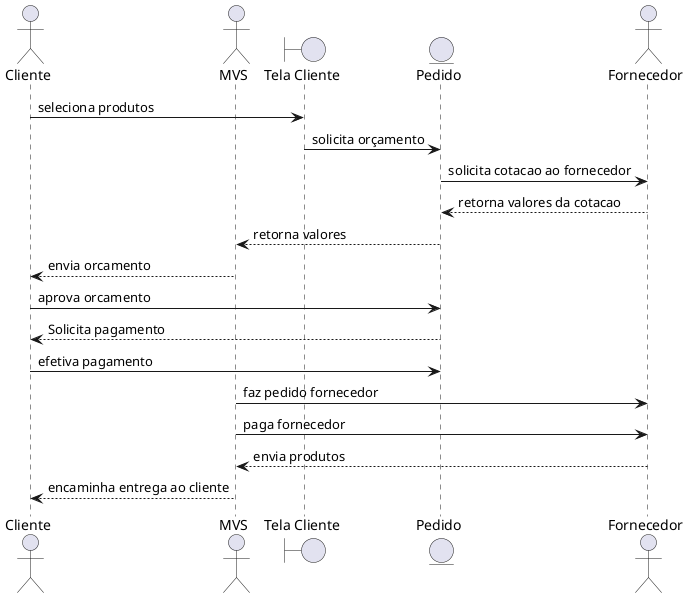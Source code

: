 @startuml
 
actor Cliente
actor MVS
boundary "Tela Cliente" as TC
entity "Pedido" as SI
actor Fornecedor

Cliente -> TC : seleciona produtos 
TC -> SI : solicita orçamento
SI-> Fornecedor: solicita cotacao ao fornecedor 
Fornecedor --> SI : retorna valores da cotacao
SI --> MVS : retorna valores
MVS --> Cliente : envia orcamento 
Cliente -> SI : aprova orcamento
SI--> Cliente: Solicita pagamento
Cliente -> SI :efetiva pagamento
MVS -> Fornecedor : faz pedido fornecedor
MVS -> Fornecedor: paga fornecedor
Fornecedor --> MVS : envia produtos
MVS-->Cliente :encaminha entrega ao cliente

@enduml